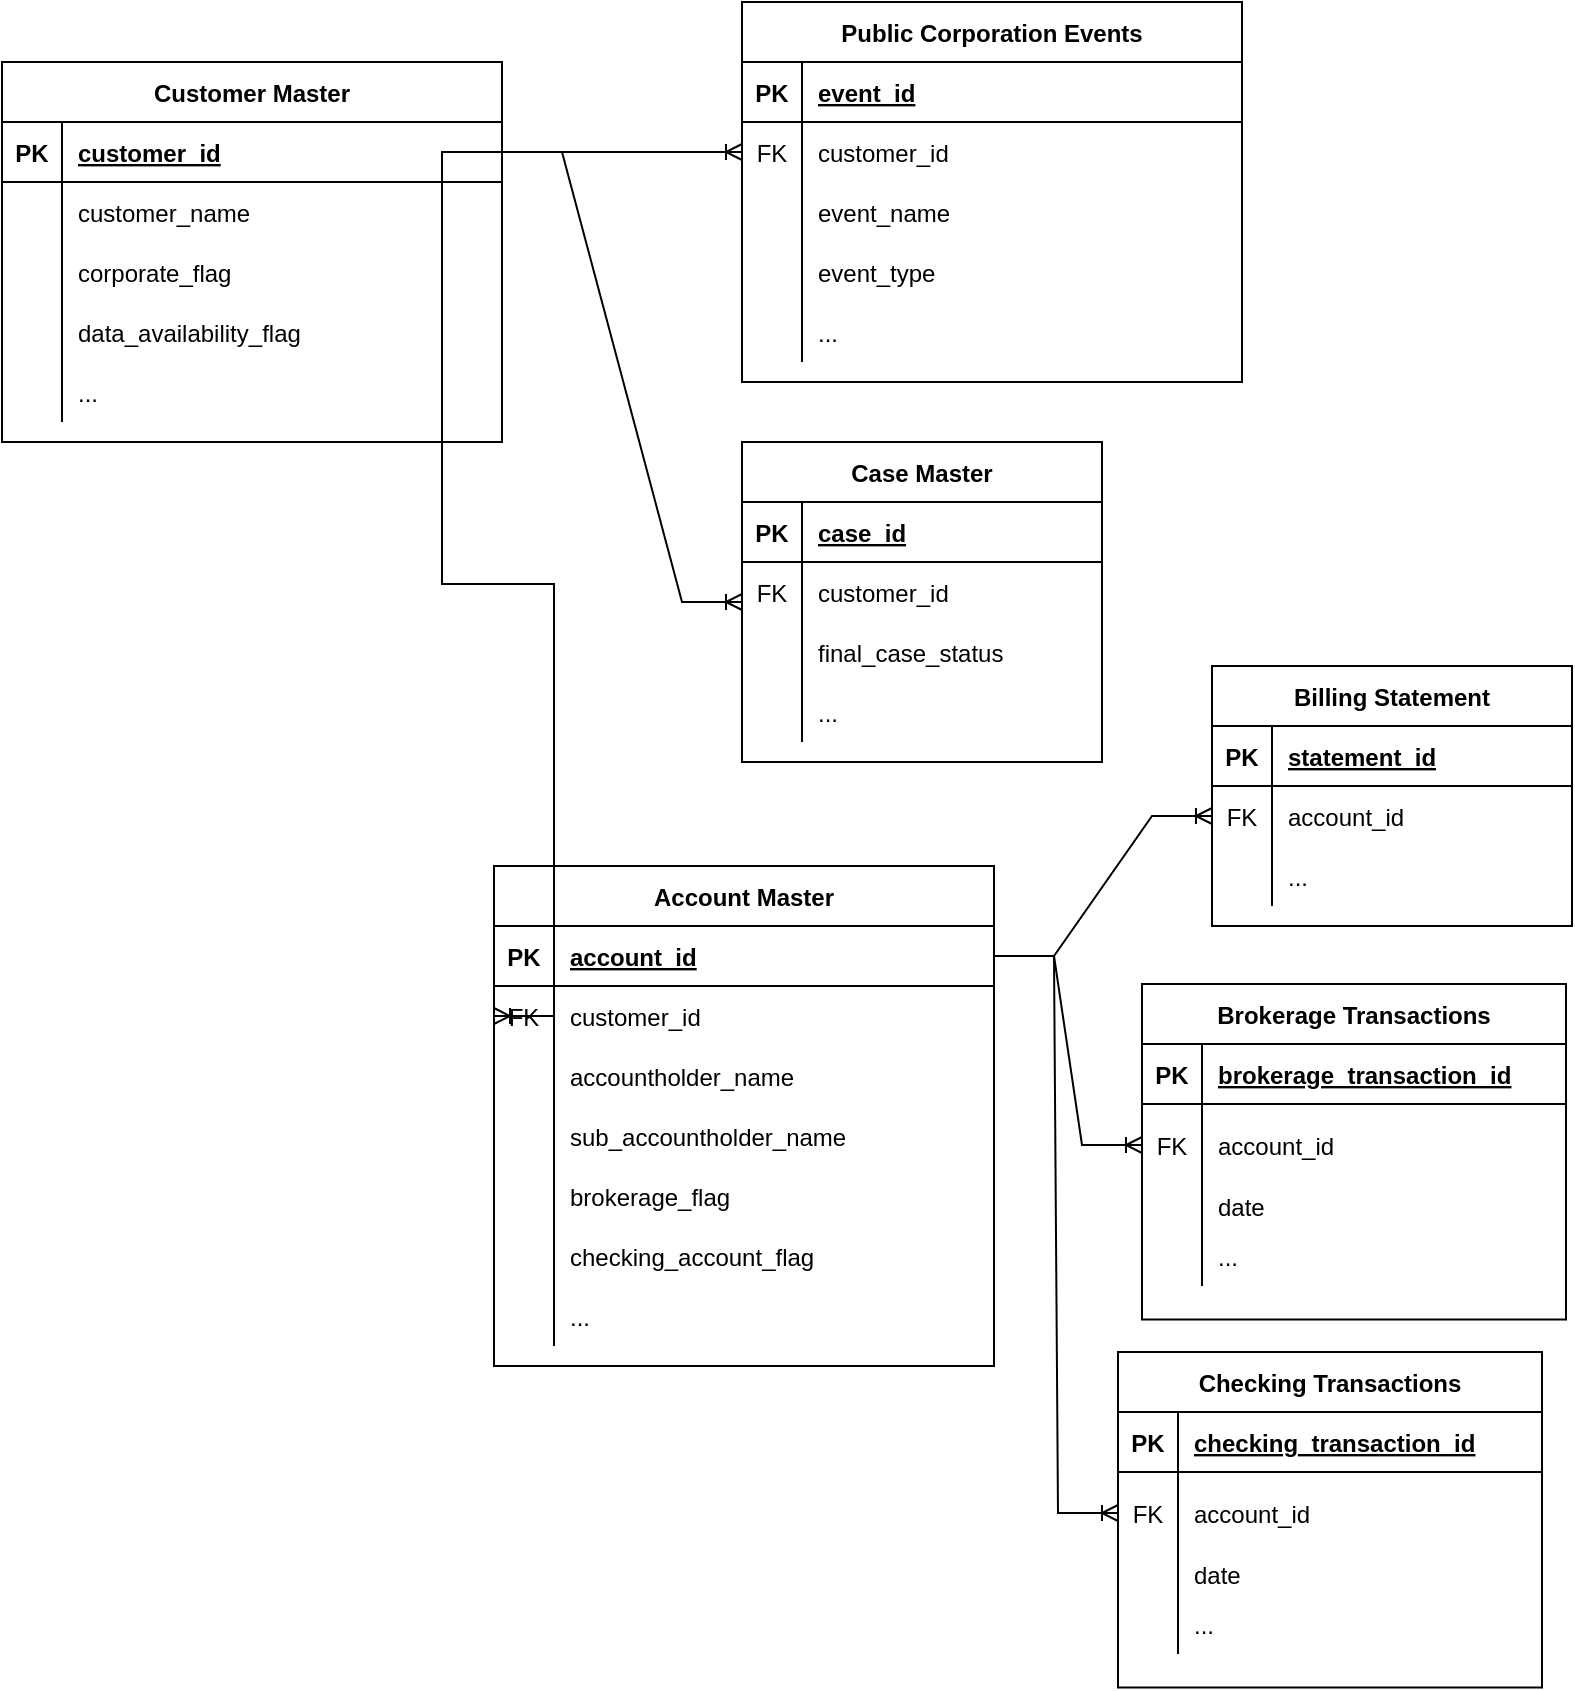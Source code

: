 <mxfile version="20.5.1" type="github">
  <diagram id="R2lEEEUBdFMjLlhIrx00" name="Page-1">
    <mxGraphModel dx="1022" dy="428" grid="0" gridSize="10" guides="1" tooltips="1" connect="1" arrows="1" fold="1" page="1" pageScale="1" pageWidth="850" pageHeight="1100" math="0" shadow="0" extFonts="Permanent Marker^https://fonts.googleapis.com/css?family=Permanent+Marker">
      <root>
        <mxCell id="0" />
        <mxCell id="1" parent="0" />
        <mxCell id="C-vyLk0tnHw3VtMMgP7b-23" value="Customer Master" style="shape=table;startSize=30;container=1;collapsible=1;childLayout=tableLayout;fixedRows=1;rowLines=0;fontStyle=1;align=center;resizeLast=1;" parent="1" vertex="1">
          <mxGeometry x="40" y="40" width="250" height="190" as="geometry" />
        </mxCell>
        <mxCell id="C-vyLk0tnHw3VtMMgP7b-24" value="" style="shape=partialRectangle;collapsible=0;dropTarget=0;pointerEvents=0;fillColor=none;points=[[0,0.5],[1,0.5]];portConstraint=eastwest;top=0;left=0;right=0;bottom=1;" parent="C-vyLk0tnHw3VtMMgP7b-23" vertex="1">
          <mxGeometry y="30" width="250" height="30" as="geometry" />
        </mxCell>
        <mxCell id="C-vyLk0tnHw3VtMMgP7b-25" value="PK" style="shape=partialRectangle;overflow=hidden;connectable=0;fillColor=none;top=0;left=0;bottom=0;right=0;fontStyle=1;" parent="C-vyLk0tnHw3VtMMgP7b-24" vertex="1">
          <mxGeometry width="30" height="30" as="geometry">
            <mxRectangle width="30" height="30" as="alternateBounds" />
          </mxGeometry>
        </mxCell>
        <mxCell id="C-vyLk0tnHw3VtMMgP7b-26" value="customer_id" style="shape=partialRectangle;overflow=hidden;connectable=0;fillColor=none;top=0;left=0;bottom=0;right=0;align=left;spacingLeft=6;fontStyle=5;" parent="C-vyLk0tnHw3VtMMgP7b-24" vertex="1">
          <mxGeometry x="30" width="220" height="30" as="geometry">
            <mxRectangle width="220" height="30" as="alternateBounds" />
          </mxGeometry>
        </mxCell>
        <mxCell id="C-vyLk0tnHw3VtMMgP7b-27" value="" style="shape=partialRectangle;collapsible=0;dropTarget=0;pointerEvents=0;fillColor=none;points=[[0,0.5],[1,0.5]];portConstraint=eastwest;top=0;left=0;right=0;bottom=0;" parent="C-vyLk0tnHw3VtMMgP7b-23" vertex="1">
          <mxGeometry y="60" width="250" height="30" as="geometry" />
        </mxCell>
        <mxCell id="C-vyLk0tnHw3VtMMgP7b-28" value="" style="shape=partialRectangle;overflow=hidden;connectable=0;fillColor=none;top=0;left=0;bottom=0;right=0;" parent="C-vyLk0tnHw3VtMMgP7b-27" vertex="1">
          <mxGeometry width="30" height="30" as="geometry">
            <mxRectangle width="30" height="30" as="alternateBounds" />
          </mxGeometry>
        </mxCell>
        <mxCell id="C-vyLk0tnHw3VtMMgP7b-29" value="customer_name" style="shape=partialRectangle;overflow=hidden;connectable=0;fillColor=none;top=0;left=0;bottom=0;right=0;align=left;spacingLeft=6;" parent="C-vyLk0tnHw3VtMMgP7b-27" vertex="1">
          <mxGeometry x="30" width="220" height="30" as="geometry">
            <mxRectangle width="220" height="30" as="alternateBounds" />
          </mxGeometry>
        </mxCell>
        <mxCell id="fYrJ1pTN65ny3VmbUZj0-8" style="shape=partialRectangle;collapsible=0;dropTarget=0;pointerEvents=0;fillColor=none;points=[[0,0.5],[1,0.5]];portConstraint=eastwest;top=0;left=0;right=0;bottom=0;" parent="C-vyLk0tnHw3VtMMgP7b-23" vertex="1">
          <mxGeometry y="90" width="250" height="30" as="geometry" />
        </mxCell>
        <mxCell id="fYrJ1pTN65ny3VmbUZj0-9" style="shape=partialRectangle;overflow=hidden;connectable=0;fillColor=none;top=0;left=0;bottom=0;right=0;" parent="fYrJ1pTN65ny3VmbUZj0-8" vertex="1">
          <mxGeometry width="30" height="30" as="geometry">
            <mxRectangle width="30" height="30" as="alternateBounds" />
          </mxGeometry>
        </mxCell>
        <mxCell id="fYrJ1pTN65ny3VmbUZj0-10" value="corporate_flag" style="shape=partialRectangle;overflow=hidden;connectable=0;fillColor=none;top=0;left=0;bottom=0;right=0;align=left;spacingLeft=6;" parent="fYrJ1pTN65ny3VmbUZj0-8" vertex="1">
          <mxGeometry x="30" width="220" height="30" as="geometry">
            <mxRectangle width="220" height="30" as="alternateBounds" />
          </mxGeometry>
        </mxCell>
        <mxCell id="fYrJ1pTN65ny3VmbUZj0-14" style="shape=partialRectangle;collapsible=0;dropTarget=0;pointerEvents=0;fillColor=none;points=[[0,0.5],[1,0.5]];portConstraint=eastwest;top=0;left=0;right=0;bottom=0;" parent="C-vyLk0tnHw3VtMMgP7b-23" vertex="1">
          <mxGeometry y="120" width="250" height="30" as="geometry" />
        </mxCell>
        <mxCell id="fYrJ1pTN65ny3VmbUZj0-15" style="shape=partialRectangle;overflow=hidden;connectable=0;fillColor=none;top=0;left=0;bottom=0;right=0;" parent="fYrJ1pTN65ny3VmbUZj0-14" vertex="1">
          <mxGeometry width="30" height="30" as="geometry">
            <mxRectangle width="30" height="30" as="alternateBounds" />
          </mxGeometry>
        </mxCell>
        <mxCell id="fYrJ1pTN65ny3VmbUZj0-16" value="data_availability_flag" style="shape=partialRectangle;overflow=hidden;connectable=0;fillColor=none;top=0;left=0;bottom=0;right=0;align=left;spacingLeft=6;" parent="fYrJ1pTN65ny3VmbUZj0-14" vertex="1">
          <mxGeometry x="30" width="220" height="30" as="geometry">
            <mxRectangle width="220" height="30" as="alternateBounds" />
          </mxGeometry>
        </mxCell>
        <mxCell id="fYrJ1pTN65ny3VmbUZj0-17" style="shape=partialRectangle;collapsible=0;dropTarget=0;pointerEvents=0;fillColor=none;points=[[0,0.5],[1,0.5]];portConstraint=eastwest;top=0;left=0;right=0;bottom=0;" parent="C-vyLk0tnHw3VtMMgP7b-23" vertex="1">
          <mxGeometry y="150" width="250" height="30" as="geometry" />
        </mxCell>
        <mxCell id="fYrJ1pTN65ny3VmbUZj0-18" style="shape=partialRectangle;overflow=hidden;connectable=0;fillColor=none;top=0;left=0;bottom=0;right=0;" parent="fYrJ1pTN65ny3VmbUZj0-17" vertex="1">
          <mxGeometry width="30" height="30" as="geometry">
            <mxRectangle width="30" height="30" as="alternateBounds" />
          </mxGeometry>
        </mxCell>
        <mxCell id="fYrJ1pTN65ny3VmbUZj0-19" value="..." style="shape=partialRectangle;overflow=hidden;connectable=0;fillColor=none;top=0;left=0;bottom=0;right=0;align=left;spacingLeft=6;" parent="fYrJ1pTN65ny3VmbUZj0-17" vertex="1">
          <mxGeometry x="30" width="220" height="30" as="geometry">
            <mxRectangle width="220" height="30" as="alternateBounds" />
          </mxGeometry>
        </mxCell>
        <mxCell id="fYrJ1pTN65ny3VmbUZj0-20" value="Account Master" style="shape=table;startSize=30;container=1;collapsible=1;childLayout=tableLayout;fixedRows=1;rowLines=0;fontStyle=1;align=center;resizeLast=1;" parent="1" vertex="1">
          <mxGeometry x="286" y="442" width="250" height="250" as="geometry" />
        </mxCell>
        <mxCell id="fYrJ1pTN65ny3VmbUZj0-21" value="" style="shape=partialRectangle;collapsible=0;dropTarget=0;pointerEvents=0;fillColor=none;points=[[0,0.5],[1,0.5]];portConstraint=eastwest;top=0;left=0;right=0;bottom=1;" parent="fYrJ1pTN65ny3VmbUZj0-20" vertex="1">
          <mxGeometry y="30" width="250" height="30" as="geometry" />
        </mxCell>
        <mxCell id="fYrJ1pTN65ny3VmbUZj0-22" value="PK" style="shape=partialRectangle;overflow=hidden;connectable=0;fillColor=none;top=0;left=0;bottom=0;right=0;fontStyle=1;" parent="fYrJ1pTN65ny3VmbUZj0-21" vertex="1">
          <mxGeometry width="30" height="30" as="geometry">
            <mxRectangle width="30" height="30" as="alternateBounds" />
          </mxGeometry>
        </mxCell>
        <mxCell id="fYrJ1pTN65ny3VmbUZj0-23" value="account_id" style="shape=partialRectangle;overflow=hidden;connectable=0;fillColor=none;top=0;left=0;bottom=0;right=0;align=left;spacingLeft=6;fontStyle=5;" parent="fYrJ1pTN65ny3VmbUZj0-21" vertex="1">
          <mxGeometry x="30" width="220" height="30" as="geometry">
            <mxRectangle width="220" height="30" as="alternateBounds" />
          </mxGeometry>
        </mxCell>
        <mxCell id="fYrJ1pTN65ny3VmbUZj0-24" value="" style="shape=partialRectangle;collapsible=0;dropTarget=0;pointerEvents=0;fillColor=none;points=[[0,0.5],[1,0.5]];portConstraint=eastwest;top=0;left=0;right=0;bottom=0;" parent="fYrJ1pTN65ny3VmbUZj0-20" vertex="1">
          <mxGeometry y="60" width="250" height="30" as="geometry" />
        </mxCell>
        <mxCell id="fYrJ1pTN65ny3VmbUZj0-25" value="FK" style="shape=partialRectangle;overflow=hidden;connectable=0;fillColor=none;top=0;left=0;bottom=0;right=0;" parent="fYrJ1pTN65ny3VmbUZj0-24" vertex="1">
          <mxGeometry width="30" height="30" as="geometry">
            <mxRectangle width="30" height="30" as="alternateBounds" />
          </mxGeometry>
        </mxCell>
        <mxCell id="fYrJ1pTN65ny3VmbUZj0-26" value="customer_id" style="shape=partialRectangle;overflow=hidden;connectable=0;fillColor=none;top=0;left=0;bottom=0;right=0;align=left;spacingLeft=6;" parent="fYrJ1pTN65ny3VmbUZj0-24" vertex="1">
          <mxGeometry x="30" width="220" height="30" as="geometry">
            <mxRectangle width="220" height="30" as="alternateBounds" />
          </mxGeometry>
        </mxCell>
        <mxCell id="fYrJ1pTN65ny3VmbUZj0-27" style="shape=partialRectangle;collapsible=0;dropTarget=0;pointerEvents=0;fillColor=none;points=[[0,0.5],[1,0.5]];portConstraint=eastwest;top=0;left=0;right=0;bottom=0;" parent="fYrJ1pTN65ny3VmbUZj0-20" vertex="1">
          <mxGeometry y="90" width="250" height="30" as="geometry" />
        </mxCell>
        <mxCell id="fYrJ1pTN65ny3VmbUZj0-28" style="shape=partialRectangle;overflow=hidden;connectable=0;fillColor=none;top=0;left=0;bottom=0;right=0;" parent="fYrJ1pTN65ny3VmbUZj0-27" vertex="1">
          <mxGeometry width="30" height="30" as="geometry">
            <mxRectangle width="30" height="30" as="alternateBounds" />
          </mxGeometry>
        </mxCell>
        <mxCell id="fYrJ1pTN65ny3VmbUZj0-29" value="accountholder_name" style="shape=partialRectangle;overflow=hidden;connectable=0;fillColor=none;top=0;left=0;bottom=0;right=0;align=left;spacingLeft=6;" parent="fYrJ1pTN65ny3VmbUZj0-27" vertex="1">
          <mxGeometry x="30" width="220" height="30" as="geometry">
            <mxRectangle width="220" height="30" as="alternateBounds" />
          </mxGeometry>
        </mxCell>
        <mxCell id="fYrJ1pTN65ny3VmbUZj0-30" style="shape=partialRectangle;collapsible=0;dropTarget=0;pointerEvents=0;fillColor=none;points=[[0,0.5],[1,0.5]];portConstraint=eastwest;top=0;left=0;right=0;bottom=0;" parent="fYrJ1pTN65ny3VmbUZj0-20" vertex="1">
          <mxGeometry y="120" width="250" height="30" as="geometry" />
        </mxCell>
        <mxCell id="fYrJ1pTN65ny3VmbUZj0-31" style="shape=partialRectangle;overflow=hidden;connectable=0;fillColor=none;top=0;left=0;bottom=0;right=0;" parent="fYrJ1pTN65ny3VmbUZj0-30" vertex="1">
          <mxGeometry width="30" height="30" as="geometry">
            <mxRectangle width="30" height="30" as="alternateBounds" />
          </mxGeometry>
        </mxCell>
        <mxCell id="fYrJ1pTN65ny3VmbUZj0-32" value="sub_accountholder_name" style="shape=partialRectangle;overflow=hidden;connectable=0;fillColor=none;top=0;left=0;bottom=0;right=0;align=left;spacingLeft=6;" parent="fYrJ1pTN65ny3VmbUZj0-30" vertex="1">
          <mxGeometry x="30" width="220" height="30" as="geometry">
            <mxRectangle width="220" height="30" as="alternateBounds" />
          </mxGeometry>
        </mxCell>
        <mxCell id="fYrJ1pTN65ny3VmbUZj0-33" style="shape=partialRectangle;collapsible=0;dropTarget=0;pointerEvents=0;fillColor=none;points=[[0,0.5],[1,0.5]];portConstraint=eastwest;top=0;left=0;right=0;bottom=0;" parent="fYrJ1pTN65ny3VmbUZj0-20" vertex="1">
          <mxGeometry y="150" width="250" height="30" as="geometry" />
        </mxCell>
        <mxCell id="fYrJ1pTN65ny3VmbUZj0-34" style="shape=partialRectangle;overflow=hidden;connectable=0;fillColor=none;top=0;left=0;bottom=0;right=0;" parent="fYrJ1pTN65ny3VmbUZj0-33" vertex="1">
          <mxGeometry width="30" height="30" as="geometry">
            <mxRectangle width="30" height="30" as="alternateBounds" />
          </mxGeometry>
        </mxCell>
        <mxCell id="fYrJ1pTN65ny3VmbUZj0-35" value="brokerage_flag" style="shape=partialRectangle;overflow=hidden;connectable=0;fillColor=none;top=0;left=0;bottom=0;right=0;align=left;spacingLeft=6;" parent="fYrJ1pTN65ny3VmbUZj0-33" vertex="1">
          <mxGeometry x="30" width="220" height="30" as="geometry">
            <mxRectangle width="220" height="30" as="alternateBounds" />
          </mxGeometry>
        </mxCell>
        <mxCell id="fYrJ1pTN65ny3VmbUZj0-38" style="shape=partialRectangle;collapsible=0;dropTarget=0;pointerEvents=0;fillColor=none;points=[[0,0.5],[1,0.5]];portConstraint=eastwest;top=0;left=0;right=0;bottom=0;" parent="fYrJ1pTN65ny3VmbUZj0-20" vertex="1">
          <mxGeometry y="180" width="250" height="30" as="geometry" />
        </mxCell>
        <mxCell id="fYrJ1pTN65ny3VmbUZj0-39" style="shape=partialRectangle;overflow=hidden;connectable=0;fillColor=none;top=0;left=0;bottom=0;right=0;" parent="fYrJ1pTN65ny3VmbUZj0-38" vertex="1">
          <mxGeometry width="30" height="30" as="geometry">
            <mxRectangle width="30" height="30" as="alternateBounds" />
          </mxGeometry>
        </mxCell>
        <mxCell id="fYrJ1pTN65ny3VmbUZj0-40" value="checking_account_flag" style="shape=partialRectangle;overflow=hidden;connectable=0;fillColor=none;top=0;left=0;bottom=0;right=0;align=left;spacingLeft=6;" parent="fYrJ1pTN65ny3VmbUZj0-38" vertex="1">
          <mxGeometry x="30" width="220" height="30" as="geometry">
            <mxRectangle width="220" height="30" as="alternateBounds" />
          </mxGeometry>
        </mxCell>
        <mxCell id="fYrJ1pTN65ny3VmbUZj0-41" style="shape=partialRectangle;collapsible=0;dropTarget=0;pointerEvents=0;fillColor=none;points=[[0,0.5],[1,0.5]];portConstraint=eastwest;top=0;left=0;right=0;bottom=0;" parent="fYrJ1pTN65ny3VmbUZj0-20" vertex="1">
          <mxGeometry y="210" width="250" height="30" as="geometry" />
        </mxCell>
        <mxCell id="fYrJ1pTN65ny3VmbUZj0-42" style="shape=partialRectangle;overflow=hidden;connectable=0;fillColor=none;top=0;left=0;bottom=0;right=0;" parent="fYrJ1pTN65ny3VmbUZj0-41" vertex="1">
          <mxGeometry width="30" height="30" as="geometry">
            <mxRectangle width="30" height="30" as="alternateBounds" />
          </mxGeometry>
        </mxCell>
        <mxCell id="fYrJ1pTN65ny3VmbUZj0-43" value="..." style="shape=partialRectangle;overflow=hidden;connectable=0;fillColor=none;top=0;left=0;bottom=0;right=0;align=left;spacingLeft=6;" parent="fYrJ1pTN65ny3VmbUZj0-41" vertex="1">
          <mxGeometry x="30" width="220" height="30" as="geometry">
            <mxRectangle width="220" height="30" as="alternateBounds" />
          </mxGeometry>
        </mxCell>
        <mxCell id="fYrJ1pTN65ny3VmbUZj0-36" value="" style="edgeStyle=entityRelationEdgeStyle;fontSize=12;html=1;endArrow=ERoneToMany;rounded=0;exitX=1;exitY=0.5;exitDx=0;exitDy=0;entryX=0;entryY=0.5;entryDx=0;entryDy=0;" parent="1" source="C-vyLk0tnHw3VtMMgP7b-24" target="fYrJ1pTN65ny3VmbUZj0-24" edge="1">
          <mxGeometry width="100" height="100" relative="1" as="geometry">
            <mxPoint x="310" y="410" as="sourcePoint" />
            <mxPoint x="410" y="310" as="targetPoint" />
          </mxGeometry>
        </mxCell>
        <mxCell id="fYrJ1pTN65ny3VmbUZj0-44" value="Public Corporation Events" style="shape=table;startSize=30;container=1;collapsible=1;childLayout=tableLayout;fixedRows=1;rowLines=0;fontStyle=1;align=center;resizeLast=1;" parent="1" vertex="1">
          <mxGeometry x="410" y="10" width="250" height="190" as="geometry" />
        </mxCell>
        <mxCell id="fYrJ1pTN65ny3VmbUZj0-45" value="" style="shape=tableRow;horizontal=0;startSize=0;swimlaneHead=0;swimlaneBody=0;fillColor=none;collapsible=0;dropTarget=0;points=[[0,0.5],[1,0.5]];portConstraint=eastwest;top=0;left=0;right=0;bottom=1;" parent="fYrJ1pTN65ny3VmbUZj0-44" vertex="1">
          <mxGeometry y="30" width="250" height="30" as="geometry" />
        </mxCell>
        <mxCell id="fYrJ1pTN65ny3VmbUZj0-46" value="PK" style="shape=partialRectangle;connectable=0;fillColor=none;top=0;left=0;bottom=0;right=0;fontStyle=1;overflow=hidden;" parent="fYrJ1pTN65ny3VmbUZj0-45" vertex="1">
          <mxGeometry width="30" height="30" as="geometry">
            <mxRectangle width="30" height="30" as="alternateBounds" />
          </mxGeometry>
        </mxCell>
        <mxCell id="fYrJ1pTN65ny3VmbUZj0-47" value="event_id" style="shape=partialRectangle;connectable=0;fillColor=none;top=0;left=0;bottom=0;right=0;align=left;spacingLeft=6;fontStyle=5;overflow=hidden;" parent="fYrJ1pTN65ny3VmbUZj0-45" vertex="1">
          <mxGeometry x="30" width="220" height="30" as="geometry">
            <mxRectangle width="220" height="30" as="alternateBounds" />
          </mxGeometry>
        </mxCell>
        <mxCell id="fYrJ1pTN65ny3VmbUZj0-48" value="" style="shape=tableRow;horizontal=0;startSize=0;swimlaneHead=0;swimlaneBody=0;fillColor=none;collapsible=0;dropTarget=0;points=[[0,0.5],[1,0.5]];portConstraint=eastwest;top=0;left=0;right=0;bottom=0;" parent="fYrJ1pTN65ny3VmbUZj0-44" vertex="1">
          <mxGeometry y="60" width="250" height="30" as="geometry" />
        </mxCell>
        <mxCell id="fYrJ1pTN65ny3VmbUZj0-49" value="FK" style="shape=partialRectangle;connectable=0;fillColor=none;top=0;left=0;bottom=0;right=0;editable=1;overflow=hidden;" parent="fYrJ1pTN65ny3VmbUZj0-48" vertex="1">
          <mxGeometry width="30" height="30" as="geometry">
            <mxRectangle width="30" height="30" as="alternateBounds" />
          </mxGeometry>
        </mxCell>
        <mxCell id="fYrJ1pTN65ny3VmbUZj0-50" value="customer_id" style="shape=partialRectangle;connectable=0;fillColor=none;top=0;left=0;bottom=0;right=0;align=left;spacingLeft=6;overflow=hidden;" parent="fYrJ1pTN65ny3VmbUZj0-48" vertex="1">
          <mxGeometry x="30" width="220" height="30" as="geometry">
            <mxRectangle width="220" height="30" as="alternateBounds" />
          </mxGeometry>
        </mxCell>
        <mxCell id="fYrJ1pTN65ny3VmbUZj0-51" value="" style="shape=tableRow;horizontal=0;startSize=0;swimlaneHead=0;swimlaneBody=0;fillColor=none;collapsible=0;dropTarget=0;points=[[0,0.5],[1,0.5]];portConstraint=eastwest;top=0;left=0;right=0;bottom=0;" parent="fYrJ1pTN65ny3VmbUZj0-44" vertex="1">
          <mxGeometry y="90" width="250" height="30" as="geometry" />
        </mxCell>
        <mxCell id="fYrJ1pTN65ny3VmbUZj0-52" value="" style="shape=partialRectangle;connectable=0;fillColor=none;top=0;left=0;bottom=0;right=0;editable=1;overflow=hidden;" parent="fYrJ1pTN65ny3VmbUZj0-51" vertex="1">
          <mxGeometry width="30" height="30" as="geometry">
            <mxRectangle width="30" height="30" as="alternateBounds" />
          </mxGeometry>
        </mxCell>
        <mxCell id="fYrJ1pTN65ny3VmbUZj0-53" value="event_name" style="shape=partialRectangle;connectable=0;fillColor=none;top=0;left=0;bottom=0;right=0;align=left;spacingLeft=6;overflow=hidden;" parent="fYrJ1pTN65ny3VmbUZj0-51" vertex="1">
          <mxGeometry x="30" width="220" height="30" as="geometry">
            <mxRectangle width="220" height="30" as="alternateBounds" />
          </mxGeometry>
        </mxCell>
        <mxCell id="fYrJ1pTN65ny3VmbUZj0-54" value="" style="shape=tableRow;horizontal=0;startSize=0;swimlaneHead=0;swimlaneBody=0;fillColor=none;collapsible=0;dropTarget=0;points=[[0,0.5],[1,0.5]];portConstraint=eastwest;top=0;left=0;right=0;bottom=0;" parent="fYrJ1pTN65ny3VmbUZj0-44" vertex="1">
          <mxGeometry y="120" width="250" height="30" as="geometry" />
        </mxCell>
        <mxCell id="fYrJ1pTN65ny3VmbUZj0-55" value="" style="shape=partialRectangle;connectable=0;fillColor=none;top=0;left=0;bottom=0;right=0;editable=1;overflow=hidden;" parent="fYrJ1pTN65ny3VmbUZj0-54" vertex="1">
          <mxGeometry width="30" height="30" as="geometry">
            <mxRectangle width="30" height="30" as="alternateBounds" />
          </mxGeometry>
        </mxCell>
        <mxCell id="fYrJ1pTN65ny3VmbUZj0-56" value="event_type" style="shape=partialRectangle;connectable=0;fillColor=none;top=0;left=0;bottom=0;right=0;align=left;spacingLeft=6;overflow=hidden;" parent="fYrJ1pTN65ny3VmbUZj0-54" vertex="1">
          <mxGeometry x="30" width="220" height="30" as="geometry">
            <mxRectangle width="220" height="30" as="alternateBounds" />
          </mxGeometry>
        </mxCell>
        <mxCell id="fYrJ1pTN65ny3VmbUZj0-58" style="shape=tableRow;horizontal=0;startSize=0;swimlaneHead=0;swimlaneBody=0;fillColor=none;collapsible=0;dropTarget=0;points=[[0,0.5],[1,0.5]];portConstraint=eastwest;top=0;left=0;right=0;bottom=0;" parent="fYrJ1pTN65ny3VmbUZj0-44" vertex="1">
          <mxGeometry y="150" width="250" height="30" as="geometry" />
        </mxCell>
        <mxCell id="fYrJ1pTN65ny3VmbUZj0-59" style="shape=partialRectangle;connectable=0;fillColor=none;top=0;left=0;bottom=0;right=0;editable=1;overflow=hidden;" parent="fYrJ1pTN65ny3VmbUZj0-58" vertex="1">
          <mxGeometry width="30" height="30" as="geometry">
            <mxRectangle width="30" height="30" as="alternateBounds" />
          </mxGeometry>
        </mxCell>
        <mxCell id="fYrJ1pTN65ny3VmbUZj0-60" value="..." style="shape=partialRectangle;connectable=0;fillColor=none;top=0;left=0;bottom=0;right=0;align=left;spacingLeft=6;overflow=hidden;" parent="fYrJ1pTN65ny3VmbUZj0-58" vertex="1">
          <mxGeometry x="30" width="220" height="30" as="geometry">
            <mxRectangle width="220" height="30" as="alternateBounds" />
          </mxGeometry>
        </mxCell>
        <mxCell id="fYrJ1pTN65ny3VmbUZj0-57" value="" style="edgeStyle=entityRelationEdgeStyle;fontSize=12;html=1;endArrow=ERoneToMany;rounded=0;exitX=1;exitY=0.5;exitDx=0;exitDy=0;entryX=0;entryY=0.5;entryDx=0;entryDy=0;" parent="1" source="C-vyLk0tnHw3VtMMgP7b-24" target="fYrJ1pTN65ny3VmbUZj0-48" edge="1">
          <mxGeometry width="100" height="100" relative="1" as="geometry">
            <mxPoint x="370" y="440" as="sourcePoint" />
            <mxPoint x="460" y="410" as="targetPoint" />
          </mxGeometry>
        </mxCell>
        <mxCell id="fYrJ1pTN65ny3VmbUZj0-61" value="Case Master" style="shape=table;startSize=30;container=1;collapsible=1;childLayout=tableLayout;fixedRows=1;rowLines=0;fontStyle=1;align=center;resizeLast=1;" parent="1" vertex="1">
          <mxGeometry x="410" y="230" width="180" height="160" as="geometry" />
        </mxCell>
        <mxCell id="fYrJ1pTN65ny3VmbUZj0-62" value="" style="shape=tableRow;horizontal=0;startSize=0;swimlaneHead=0;swimlaneBody=0;fillColor=none;collapsible=0;dropTarget=0;points=[[0,0.5],[1,0.5]];portConstraint=eastwest;top=0;left=0;right=0;bottom=1;" parent="fYrJ1pTN65ny3VmbUZj0-61" vertex="1">
          <mxGeometry y="30" width="180" height="30" as="geometry" />
        </mxCell>
        <mxCell id="fYrJ1pTN65ny3VmbUZj0-63" value="PK" style="shape=partialRectangle;connectable=0;fillColor=none;top=0;left=0;bottom=0;right=0;fontStyle=1;overflow=hidden;" parent="fYrJ1pTN65ny3VmbUZj0-62" vertex="1">
          <mxGeometry width="30" height="30" as="geometry">
            <mxRectangle width="30" height="30" as="alternateBounds" />
          </mxGeometry>
        </mxCell>
        <mxCell id="fYrJ1pTN65ny3VmbUZj0-64" value="case_id" style="shape=partialRectangle;connectable=0;fillColor=none;top=0;left=0;bottom=0;right=0;align=left;spacingLeft=6;fontStyle=5;overflow=hidden;" parent="fYrJ1pTN65ny3VmbUZj0-62" vertex="1">
          <mxGeometry x="30" width="150" height="30" as="geometry">
            <mxRectangle width="150" height="30" as="alternateBounds" />
          </mxGeometry>
        </mxCell>
        <mxCell id="fYrJ1pTN65ny3VmbUZj0-65" value="" style="shape=tableRow;horizontal=0;startSize=0;swimlaneHead=0;swimlaneBody=0;fillColor=none;collapsible=0;dropTarget=0;points=[[0,0.5],[1,0.5]];portConstraint=eastwest;top=0;left=0;right=0;bottom=0;" parent="fYrJ1pTN65ny3VmbUZj0-61" vertex="1">
          <mxGeometry y="60" width="180" height="30" as="geometry" />
        </mxCell>
        <mxCell id="fYrJ1pTN65ny3VmbUZj0-66" value="FK" style="shape=partialRectangle;connectable=0;fillColor=none;top=0;left=0;bottom=0;right=0;editable=1;overflow=hidden;" parent="fYrJ1pTN65ny3VmbUZj0-65" vertex="1">
          <mxGeometry width="30" height="30" as="geometry">
            <mxRectangle width="30" height="30" as="alternateBounds" />
          </mxGeometry>
        </mxCell>
        <mxCell id="fYrJ1pTN65ny3VmbUZj0-67" value="customer_id" style="shape=partialRectangle;connectable=0;fillColor=none;top=0;left=0;bottom=0;right=0;align=left;spacingLeft=6;overflow=hidden;" parent="fYrJ1pTN65ny3VmbUZj0-65" vertex="1">
          <mxGeometry x="30" width="150" height="30" as="geometry">
            <mxRectangle width="150" height="30" as="alternateBounds" />
          </mxGeometry>
        </mxCell>
        <mxCell id="fYrJ1pTN65ny3VmbUZj0-68" value="" style="shape=tableRow;horizontal=0;startSize=0;swimlaneHead=0;swimlaneBody=0;fillColor=none;collapsible=0;dropTarget=0;points=[[0,0.5],[1,0.5]];portConstraint=eastwest;top=0;left=0;right=0;bottom=0;" parent="fYrJ1pTN65ny3VmbUZj0-61" vertex="1">
          <mxGeometry y="90" width="180" height="30" as="geometry" />
        </mxCell>
        <mxCell id="fYrJ1pTN65ny3VmbUZj0-69" value="" style="shape=partialRectangle;connectable=0;fillColor=none;top=0;left=0;bottom=0;right=0;editable=1;overflow=hidden;" parent="fYrJ1pTN65ny3VmbUZj0-68" vertex="1">
          <mxGeometry width="30" height="30" as="geometry">
            <mxRectangle width="30" height="30" as="alternateBounds" />
          </mxGeometry>
        </mxCell>
        <mxCell id="fYrJ1pTN65ny3VmbUZj0-70" value="final_case_status" style="shape=partialRectangle;connectable=0;fillColor=none;top=0;left=0;bottom=0;right=0;align=left;spacingLeft=6;overflow=hidden;" parent="fYrJ1pTN65ny3VmbUZj0-68" vertex="1">
          <mxGeometry x="30" width="150" height="30" as="geometry">
            <mxRectangle width="150" height="30" as="alternateBounds" />
          </mxGeometry>
        </mxCell>
        <mxCell id="fYrJ1pTN65ny3VmbUZj0-71" value="" style="shape=tableRow;horizontal=0;startSize=0;swimlaneHead=0;swimlaneBody=0;fillColor=none;collapsible=0;dropTarget=0;points=[[0,0.5],[1,0.5]];portConstraint=eastwest;top=0;left=0;right=0;bottom=0;" parent="fYrJ1pTN65ny3VmbUZj0-61" vertex="1">
          <mxGeometry y="120" width="180" height="30" as="geometry" />
        </mxCell>
        <mxCell id="fYrJ1pTN65ny3VmbUZj0-72" value="" style="shape=partialRectangle;connectable=0;fillColor=none;top=0;left=0;bottom=0;right=0;editable=1;overflow=hidden;" parent="fYrJ1pTN65ny3VmbUZj0-71" vertex="1">
          <mxGeometry width="30" height="30" as="geometry">
            <mxRectangle width="30" height="30" as="alternateBounds" />
          </mxGeometry>
        </mxCell>
        <mxCell id="fYrJ1pTN65ny3VmbUZj0-73" value="..." style="shape=partialRectangle;connectable=0;fillColor=none;top=0;left=0;bottom=0;right=0;align=left;spacingLeft=6;overflow=hidden;" parent="fYrJ1pTN65ny3VmbUZj0-71" vertex="1">
          <mxGeometry x="30" width="150" height="30" as="geometry">
            <mxRectangle width="150" height="30" as="alternateBounds" />
          </mxGeometry>
        </mxCell>
        <mxCell id="fYrJ1pTN65ny3VmbUZj0-76" value="Billing Statement" style="shape=table;startSize=30;container=1;collapsible=1;childLayout=tableLayout;fixedRows=1;rowLines=0;fontStyle=1;align=center;resizeLast=1;" parent="1" vertex="1">
          <mxGeometry x="645" y="342" width="180" height="130" as="geometry" />
        </mxCell>
        <mxCell id="fYrJ1pTN65ny3VmbUZj0-77" value="" style="shape=tableRow;horizontal=0;startSize=0;swimlaneHead=0;swimlaneBody=0;fillColor=none;collapsible=0;dropTarget=0;points=[[0,0.5],[1,0.5]];portConstraint=eastwest;top=0;left=0;right=0;bottom=1;" parent="fYrJ1pTN65ny3VmbUZj0-76" vertex="1">
          <mxGeometry y="30" width="180" height="30" as="geometry" />
        </mxCell>
        <mxCell id="fYrJ1pTN65ny3VmbUZj0-78" value="PK" style="shape=partialRectangle;connectable=0;fillColor=none;top=0;left=0;bottom=0;right=0;fontStyle=1;overflow=hidden;" parent="fYrJ1pTN65ny3VmbUZj0-77" vertex="1">
          <mxGeometry width="30" height="30" as="geometry">
            <mxRectangle width="30" height="30" as="alternateBounds" />
          </mxGeometry>
        </mxCell>
        <mxCell id="fYrJ1pTN65ny3VmbUZj0-79" value="statement_id" style="shape=partialRectangle;connectable=0;fillColor=none;top=0;left=0;bottom=0;right=0;align=left;spacingLeft=6;fontStyle=5;overflow=hidden;" parent="fYrJ1pTN65ny3VmbUZj0-77" vertex="1">
          <mxGeometry x="30" width="150" height="30" as="geometry">
            <mxRectangle width="150" height="30" as="alternateBounds" />
          </mxGeometry>
        </mxCell>
        <mxCell id="fYrJ1pTN65ny3VmbUZj0-80" value="" style="shape=tableRow;horizontal=0;startSize=0;swimlaneHead=0;swimlaneBody=0;fillColor=none;collapsible=0;dropTarget=0;points=[[0,0.5],[1,0.5]];portConstraint=eastwest;top=0;left=0;right=0;bottom=0;" parent="fYrJ1pTN65ny3VmbUZj0-76" vertex="1">
          <mxGeometry y="60" width="180" height="30" as="geometry" />
        </mxCell>
        <mxCell id="fYrJ1pTN65ny3VmbUZj0-81" value="FK" style="shape=partialRectangle;connectable=0;fillColor=none;top=0;left=0;bottom=0;right=0;editable=1;overflow=hidden;" parent="fYrJ1pTN65ny3VmbUZj0-80" vertex="1">
          <mxGeometry width="30" height="30" as="geometry">
            <mxRectangle width="30" height="30" as="alternateBounds" />
          </mxGeometry>
        </mxCell>
        <mxCell id="fYrJ1pTN65ny3VmbUZj0-82" value="account_id" style="shape=partialRectangle;connectable=0;fillColor=none;top=0;left=0;bottom=0;right=0;align=left;spacingLeft=6;overflow=hidden;" parent="fYrJ1pTN65ny3VmbUZj0-80" vertex="1">
          <mxGeometry x="30" width="150" height="30" as="geometry">
            <mxRectangle width="150" height="30" as="alternateBounds" />
          </mxGeometry>
        </mxCell>
        <mxCell id="fYrJ1pTN65ny3VmbUZj0-83" value="" style="shape=tableRow;horizontal=0;startSize=0;swimlaneHead=0;swimlaneBody=0;fillColor=none;collapsible=0;dropTarget=0;points=[[0,0.5],[1,0.5]];portConstraint=eastwest;top=0;left=0;right=0;bottom=0;" parent="fYrJ1pTN65ny3VmbUZj0-76" vertex="1">
          <mxGeometry y="90" width="180" height="30" as="geometry" />
        </mxCell>
        <mxCell id="fYrJ1pTN65ny3VmbUZj0-84" value="" style="shape=partialRectangle;connectable=0;fillColor=none;top=0;left=0;bottom=0;right=0;editable=1;overflow=hidden;" parent="fYrJ1pTN65ny3VmbUZj0-83" vertex="1">
          <mxGeometry width="30" height="30" as="geometry">
            <mxRectangle width="30" height="30" as="alternateBounds" />
          </mxGeometry>
        </mxCell>
        <mxCell id="fYrJ1pTN65ny3VmbUZj0-85" value="..." style="shape=partialRectangle;connectable=0;fillColor=none;top=0;left=0;bottom=0;right=0;align=left;spacingLeft=6;overflow=hidden;" parent="fYrJ1pTN65ny3VmbUZj0-83" vertex="1">
          <mxGeometry x="30" width="150" height="30" as="geometry">
            <mxRectangle width="150" height="30" as="alternateBounds" />
          </mxGeometry>
        </mxCell>
        <mxCell id="fYrJ1pTN65ny3VmbUZj0-89" value="" style="edgeStyle=entityRelationEdgeStyle;fontSize=12;html=1;endArrow=ERoneToMany;rounded=0;exitX=1;exitY=0.5;exitDx=0;exitDy=0;entryX=0;entryY=0.5;entryDx=0;entryDy=0;" parent="1" source="fYrJ1pTN65ny3VmbUZj0-21" target="fYrJ1pTN65ny3VmbUZj0-80" edge="1">
          <mxGeometry width="100" height="100" relative="1" as="geometry">
            <mxPoint x="670" y="280" as="sourcePoint" />
            <mxPoint x="770" y="180" as="targetPoint" />
          </mxGeometry>
        </mxCell>
        <mxCell id="fYrJ1pTN65ny3VmbUZj0-90" value="" style="edgeStyle=entityRelationEdgeStyle;fontSize=12;html=1;endArrow=ERoneToMany;rounded=0;exitX=1;exitY=0.5;exitDx=0;exitDy=0;entryX=0;entryY=0.5;entryDx=0;entryDy=0;" parent="1" source="C-vyLk0tnHw3VtMMgP7b-24" target="fYrJ1pTN65ny3VmbUZj0-61" edge="1">
          <mxGeometry width="100" height="100" relative="1" as="geometry">
            <mxPoint x="370" y="240" as="sourcePoint" />
            <mxPoint x="470" y="140" as="targetPoint" />
          </mxGeometry>
        </mxCell>
        <mxCell id="fYrJ1pTN65ny3VmbUZj0-92" value="Brokerage Transactions" style="shape=table;startSize=30;container=1;collapsible=1;childLayout=tableLayout;fixedRows=1;rowLines=0;fontStyle=1;align=center;resizeLast=1;" parent="1" vertex="1">
          <mxGeometry x="610" y="501" width="212" height="167.75" as="geometry" />
        </mxCell>
        <mxCell id="fYrJ1pTN65ny3VmbUZj0-93" value="" style="shape=tableRow;horizontal=0;startSize=0;swimlaneHead=0;swimlaneBody=0;fillColor=none;collapsible=0;dropTarget=0;points=[[0,0.5],[1,0.5]];portConstraint=eastwest;top=0;left=0;right=0;bottom=1;" parent="fYrJ1pTN65ny3VmbUZj0-92" vertex="1">
          <mxGeometry y="30" width="212" height="30" as="geometry" />
        </mxCell>
        <mxCell id="fYrJ1pTN65ny3VmbUZj0-94" value="PK" style="shape=partialRectangle;connectable=0;fillColor=none;top=0;left=0;bottom=0;right=0;fontStyle=1;overflow=hidden;" parent="fYrJ1pTN65ny3VmbUZj0-93" vertex="1">
          <mxGeometry width="30" height="30" as="geometry">
            <mxRectangle width="30" height="30" as="alternateBounds" />
          </mxGeometry>
        </mxCell>
        <mxCell id="fYrJ1pTN65ny3VmbUZj0-95" value="brokerage_transaction_id" style="shape=partialRectangle;connectable=0;fillColor=none;top=0;left=0;bottom=0;right=0;align=left;spacingLeft=6;fontStyle=5;overflow=hidden;" parent="fYrJ1pTN65ny3VmbUZj0-93" vertex="1">
          <mxGeometry x="30" width="182" height="30" as="geometry">
            <mxRectangle width="182" height="30" as="alternateBounds" />
          </mxGeometry>
        </mxCell>
        <mxCell id="fYrJ1pTN65ny3VmbUZj0-96" value="" style="shape=tableRow;horizontal=0;startSize=0;swimlaneHead=0;swimlaneBody=0;fillColor=none;collapsible=0;dropTarget=0;points=[[0,0.5],[1,0.5]];portConstraint=eastwest;top=0;left=0;right=0;bottom=0;" parent="fYrJ1pTN65ny3VmbUZj0-92" vertex="1">
          <mxGeometry y="60" width="212" height="41" as="geometry" />
        </mxCell>
        <mxCell id="fYrJ1pTN65ny3VmbUZj0-97" value="FK" style="shape=partialRectangle;connectable=0;fillColor=none;top=0;left=0;bottom=0;right=0;editable=1;overflow=hidden;" parent="fYrJ1pTN65ny3VmbUZj0-96" vertex="1">
          <mxGeometry width="30" height="41" as="geometry">
            <mxRectangle width="30" height="41" as="alternateBounds" />
          </mxGeometry>
        </mxCell>
        <mxCell id="fYrJ1pTN65ny3VmbUZj0-98" value="account_id" style="shape=partialRectangle;connectable=0;fillColor=none;top=0;left=0;bottom=0;right=0;align=left;spacingLeft=6;overflow=hidden;" parent="fYrJ1pTN65ny3VmbUZj0-96" vertex="1">
          <mxGeometry x="30" width="182" height="41" as="geometry">
            <mxRectangle width="182" height="41" as="alternateBounds" />
          </mxGeometry>
        </mxCell>
        <mxCell id="fYrJ1pTN65ny3VmbUZj0-99" value="" style="shape=tableRow;horizontal=0;startSize=0;swimlaneHead=0;swimlaneBody=0;fillColor=none;collapsible=0;dropTarget=0;points=[[0,0.5],[1,0.5]];portConstraint=eastwest;top=0;left=0;right=0;bottom=0;" parent="fYrJ1pTN65ny3VmbUZj0-92" vertex="1">
          <mxGeometry y="101" width="212" height="20" as="geometry" />
        </mxCell>
        <mxCell id="fYrJ1pTN65ny3VmbUZj0-100" value="" style="shape=partialRectangle;connectable=0;fillColor=none;top=0;left=0;bottom=0;right=0;editable=1;overflow=hidden;" parent="fYrJ1pTN65ny3VmbUZj0-99" vertex="1">
          <mxGeometry width="30" height="20" as="geometry">
            <mxRectangle width="30" height="20" as="alternateBounds" />
          </mxGeometry>
        </mxCell>
        <mxCell id="fYrJ1pTN65ny3VmbUZj0-101" value="date" style="shape=partialRectangle;connectable=0;fillColor=none;top=0;left=0;bottom=0;right=0;align=left;spacingLeft=6;overflow=hidden;" parent="fYrJ1pTN65ny3VmbUZj0-99" vertex="1">
          <mxGeometry x="30" width="182" height="20" as="geometry">
            <mxRectangle width="182" height="20" as="alternateBounds" />
          </mxGeometry>
        </mxCell>
        <mxCell id="fYrJ1pTN65ny3VmbUZj0-102" value="" style="shape=tableRow;horizontal=0;startSize=0;swimlaneHead=0;swimlaneBody=0;fillColor=none;collapsible=0;dropTarget=0;points=[[0,0.5],[1,0.5]];portConstraint=eastwest;top=0;left=0;right=0;bottom=0;" parent="fYrJ1pTN65ny3VmbUZj0-92" vertex="1">
          <mxGeometry y="121" width="212" height="30" as="geometry" />
        </mxCell>
        <mxCell id="fYrJ1pTN65ny3VmbUZj0-103" value="" style="shape=partialRectangle;connectable=0;fillColor=none;top=0;left=0;bottom=0;right=0;editable=1;overflow=hidden;" parent="fYrJ1pTN65ny3VmbUZj0-102" vertex="1">
          <mxGeometry width="30" height="30" as="geometry">
            <mxRectangle width="30" height="30" as="alternateBounds" />
          </mxGeometry>
        </mxCell>
        <mxCell id="fYrJ1pTN65ny3VmbUZj0-104" value="..." style="shape=partialRectangle;connectable=0;fillColor=none;top=0;left=0;bottom=0;right=0;align=left;spacingLeft=6;overflow=hidden;" parent="fYrJ1pTN65ny3VmbUZj0-102" vertex="1">
          <mxGeometry x="30" width="182" height="30" as="geometry">
            <mxRectangle width="182" height="30" as="alternateBounds" />
          </mxGeometry>
        </mxCell>
        <mxCell id="fYrJ1pTN65ny3VmbUZj0-105" value="" style="edgeStyle=entityRelationEdgeStyle;fontSize=12;html=1;endArrow=ERoneToMany;rounded=0;exitX=1;exitY=0.5;exitDx=0;exitDy=0;entryX=0;entryY=0.5;entryDx=0;entryDy=0;" parent="1" source="fYrJ1pTN65ny3VmbUZj0-21" target="fYrJ1pTN65ny3VmbUZj0-96" edge="1">
          <mxGeometry width="100" height="100" relative="1" as="geometry">
            <mxPoint x="1096" y="497" as="sourcePoint" />
            <mxPoint x="1196" y="397" as="targetPoint" />
          </mxGeometry>
        </mxCell>
        <mxCell id="fYrJ1pTN65ny3VmbUZj0-106" value="Checking Transactions" style="shape=table;startSize=30;container=1;collapsible=1;childLayout=tableLayout;fixedRows=1;rowLines=0;fontStyle=1;align=center;resizeLast=1;" parent="1" vertex="1">
          <mxGeometry x="598" y="685" width="212" height="167.75" as="geometry" />
        </mxCell>
        <mxCell id="fYrJ1pTN65ny3VmbUZj0-107" value="" style="shape=tableRow;horizontal=0;startSize=0;swimlaneHead=0;swimlaneBody=0;fillColor=none;collapsible=0;dropTarget=0;points=[[0,0.5],[1,0.5]];portConstraint=eastwest;top=0;left=0;right=0;bottom=1;" parent="fYrJ1pTN65ny3VmbUZj0-106" vertex="1">
          <mxGeometry y="30" width="212" height="30" as="geometry" />
        </mxCell>
        <mxCell id="fYrJ1pTN65ny3VmbUZj0-108" value="PK" style="shape=partialRectangle;connectable=0;fillColor=none;top=0;left=0;bottom=0;right=0;fontStyle=1;overflow=hidden;" parent="fYrJ1pTN65ny3VmbUZj0-107" vertex="1">
          <mxGeometry width="30" height="30" as="geometry">
            <mxRectangle width="30" height="30" as="alternateBounds" />
          </mxGeometry>
        </mxCell>
        <mxCell id="fYrJ1pTN65ny3VmbUZj0-109" value="checking_transaction_id" style="shape=partialRectangle;connectable=0;fillColor=none;top=0;left=0;bottom=0;right=0;align=left;spacingLeft=6;fontStyle=5;overflow=hidden;" parent="fYrJ1pTN65ny3VmbUZj0-107" vertex="1">
          <mxGeometry x="30" width="182" height="30" as="geometry">
            <mxRectangle width="182" height="30" as="alternateBounds" />
          </mxGeometry>
        </mxCell>
        <mxCell id="fYrJ1pTN65ny3VmbUZj0-110" value="" style="shape=tableRow;horizontal=0;startSize=0;swimlaneHead=0;swimlaneBody=0;fillColor=none;collapsible=0;dropTarget=0;points=[[0,0.5],[1,0.5]];portConstraint=eastwest;top=0;left=0;right=0;bottom=0;" parent="fYrJ1pTN65ny3VmbUZj0-106" vertex="1">
          <mxGeometry y="60" width="212" height="41" as="geometry" />
        </mxCell>
        <mxCell id="fYrJ1pTN65ny3VmbUZj0-111" value="FK" style="shape=partialRectangle;connectable=0;fillColor=none;top=0;left=0;bottom=0;right=0;editable=1;overflow=hidden;" parent="fYrJ1pTN65ny3VmbUZj0-110" vertex="1">
          <mxGeometry width="30" height="41" as="geometry">
            <mxRectangle width="30" height="41" as="alternateBounds" />
          </mxGeometry>
        </mxCell>
        <mxCell id="fYrJ1pTN65ny3VmbUZj0-112" value="account_id" style="shape=partialRectangle;connectable=0;fillColor=none;top=0;left=0;bottom=0;right=0;align=left;spacingLeft=6;overflow=hidden;" parent="fYrJ1pTN65ny3VmbUZj0-110" vertex="1">
          <mxGeometry x="30" width="182" height="41" as="geometry">
            <mxRectangle width="182" height="41" as="alternateBounds" />
          </mxGeometry>
        </mxCell>
        <mxCell id="fYrJ1pTN65ny3VmbUZj0-113" value="" style="shape=tableRow;horizontal=0;startSize=0;swimlaneHead=0;swimlaneBody=0;fillColor=none;collapsible=0;dropTarget=0;points=[[0,0.5],[1,0.5]];portConstraint=eastwest;top=0;left=0;right=0;bottom=0;" parent="fYrJ1pTN65ny3VmbUZj0-106" vertex="1">
          <mxGeometry y="101" width="212" height="20" as="geometry" />
        </mxCell>
        <mxCell id="fYrJ1pTN65ny3VmbUZj0-114" value="" style="shape=partialRectangle;connectable=0;fillColor=none;top=0;left=0;bottom=0;right=0;editable=1;overflow=hidden;" parent="fYrJ1pTN65ny3VmbUZj0-113" vertex="1">
          <mxGeometry width="30" height="20" as="geometry">
            <mxRectangle width="30" height="20" as="alternateBounds" />
          </mxGeometry>
        </mxCell>
        <mxCell id="fYrJ1pTN65ny3VmbUZj0-115" value="date" style="shape=partialRectangle;connectable=0;fillColor=none;top=0;left=0;bottom=0;right=0;align=left;spacingLeft=6;overflow=hidden;" parent="fYrJ1pTN65ny3VmbUZj0-113" vertex="1">
          <mxGeometry x="30" width="182" height="20" as="geometry">
            <mxRectangle width="182" height="20" as="alternateBounds" />
          </mxGeometry>
        </mxCell>
        <mxCell id="fYrJ1pTN65ny3VmbUZj0-116" value="" style="shape=tableRow;horizontal=0;startSize=0;swimlaneHead=0;swimlaneBody=0;fillColor=none;collapsible=0;dropTarget=0;points=[[0,0.5],[1,0.5]];portConstraint=eastwest;top=0;left=0;right=0;bottom=0;" parent="fYrJ1pTN65ny3VmbUZj0-106" vertex="1">
          <mxGeometry y="121" width="212" height="30" as="geometry" />
        </mxCell>
        <mxCell id="fYrJ1pTN65ny3VmbUZj0-117" value="" style="shape=partialRectangle;connectable=0;fillColor=none;top=0;left=0;bottom=0;right=0;editable=1;overflow=hidden;" parent="fYrJ1pTN65ny3VmbUZj0-116" vertex="1">
          <mxGeometry width="30" height="30" as="geometry">
            <mxRectangle width="30" height="30" as="alternateBounds" />
          </mxGeometry>
        </mxCell>
        <mxCell id="fYrJ1pTN65ny3VmbUZj0-118" value="..." style="shape=partialRectangle;connectable=0;fillColor=none;top=0;left=0;bottom=0;right=0;align=left;spacingLeft=6;overflow=hidden;" parent="fYrJ1pTN65ny3VmbUZj0-116" vertex="1">
          <mxGeometry x="30" width="182" height="30" as="geometry">
            <mxRectangle width="182" height="30" as="alternateBounds" />
          </mxGeometry>
        </mxCell>
        <mxCell id="fYrJ1pTN65ny3VmbUZj0-119" value="" style="edgeStyle=entityRelationEdgeStyle;fontSize=12;html=1;endArrow=ERoneToMany;rounded=0;exitX=1;exitY=0.5;exitDx=0;exitDy=0;entryX=0;entryY=0.5;entryDx=0;entryDy=0;" parent="1" source="fYrJ1pTN65ny3VmbUZj0-21" target="fYrJ1pTN65ny3VmbUZj0-110" edge="1">
          <mxGeometry width="100" height="100" relative="1" as="geometry">
            <mxPoint x="531" y="643" as="sourcePoint" />
            <mxPoint x="631" y="543" as="targetPoint" />
          </mxGeometry>
        </mxCell>
      </root>
    </mxGraphModel>
  </diagram>
</mxfile>
